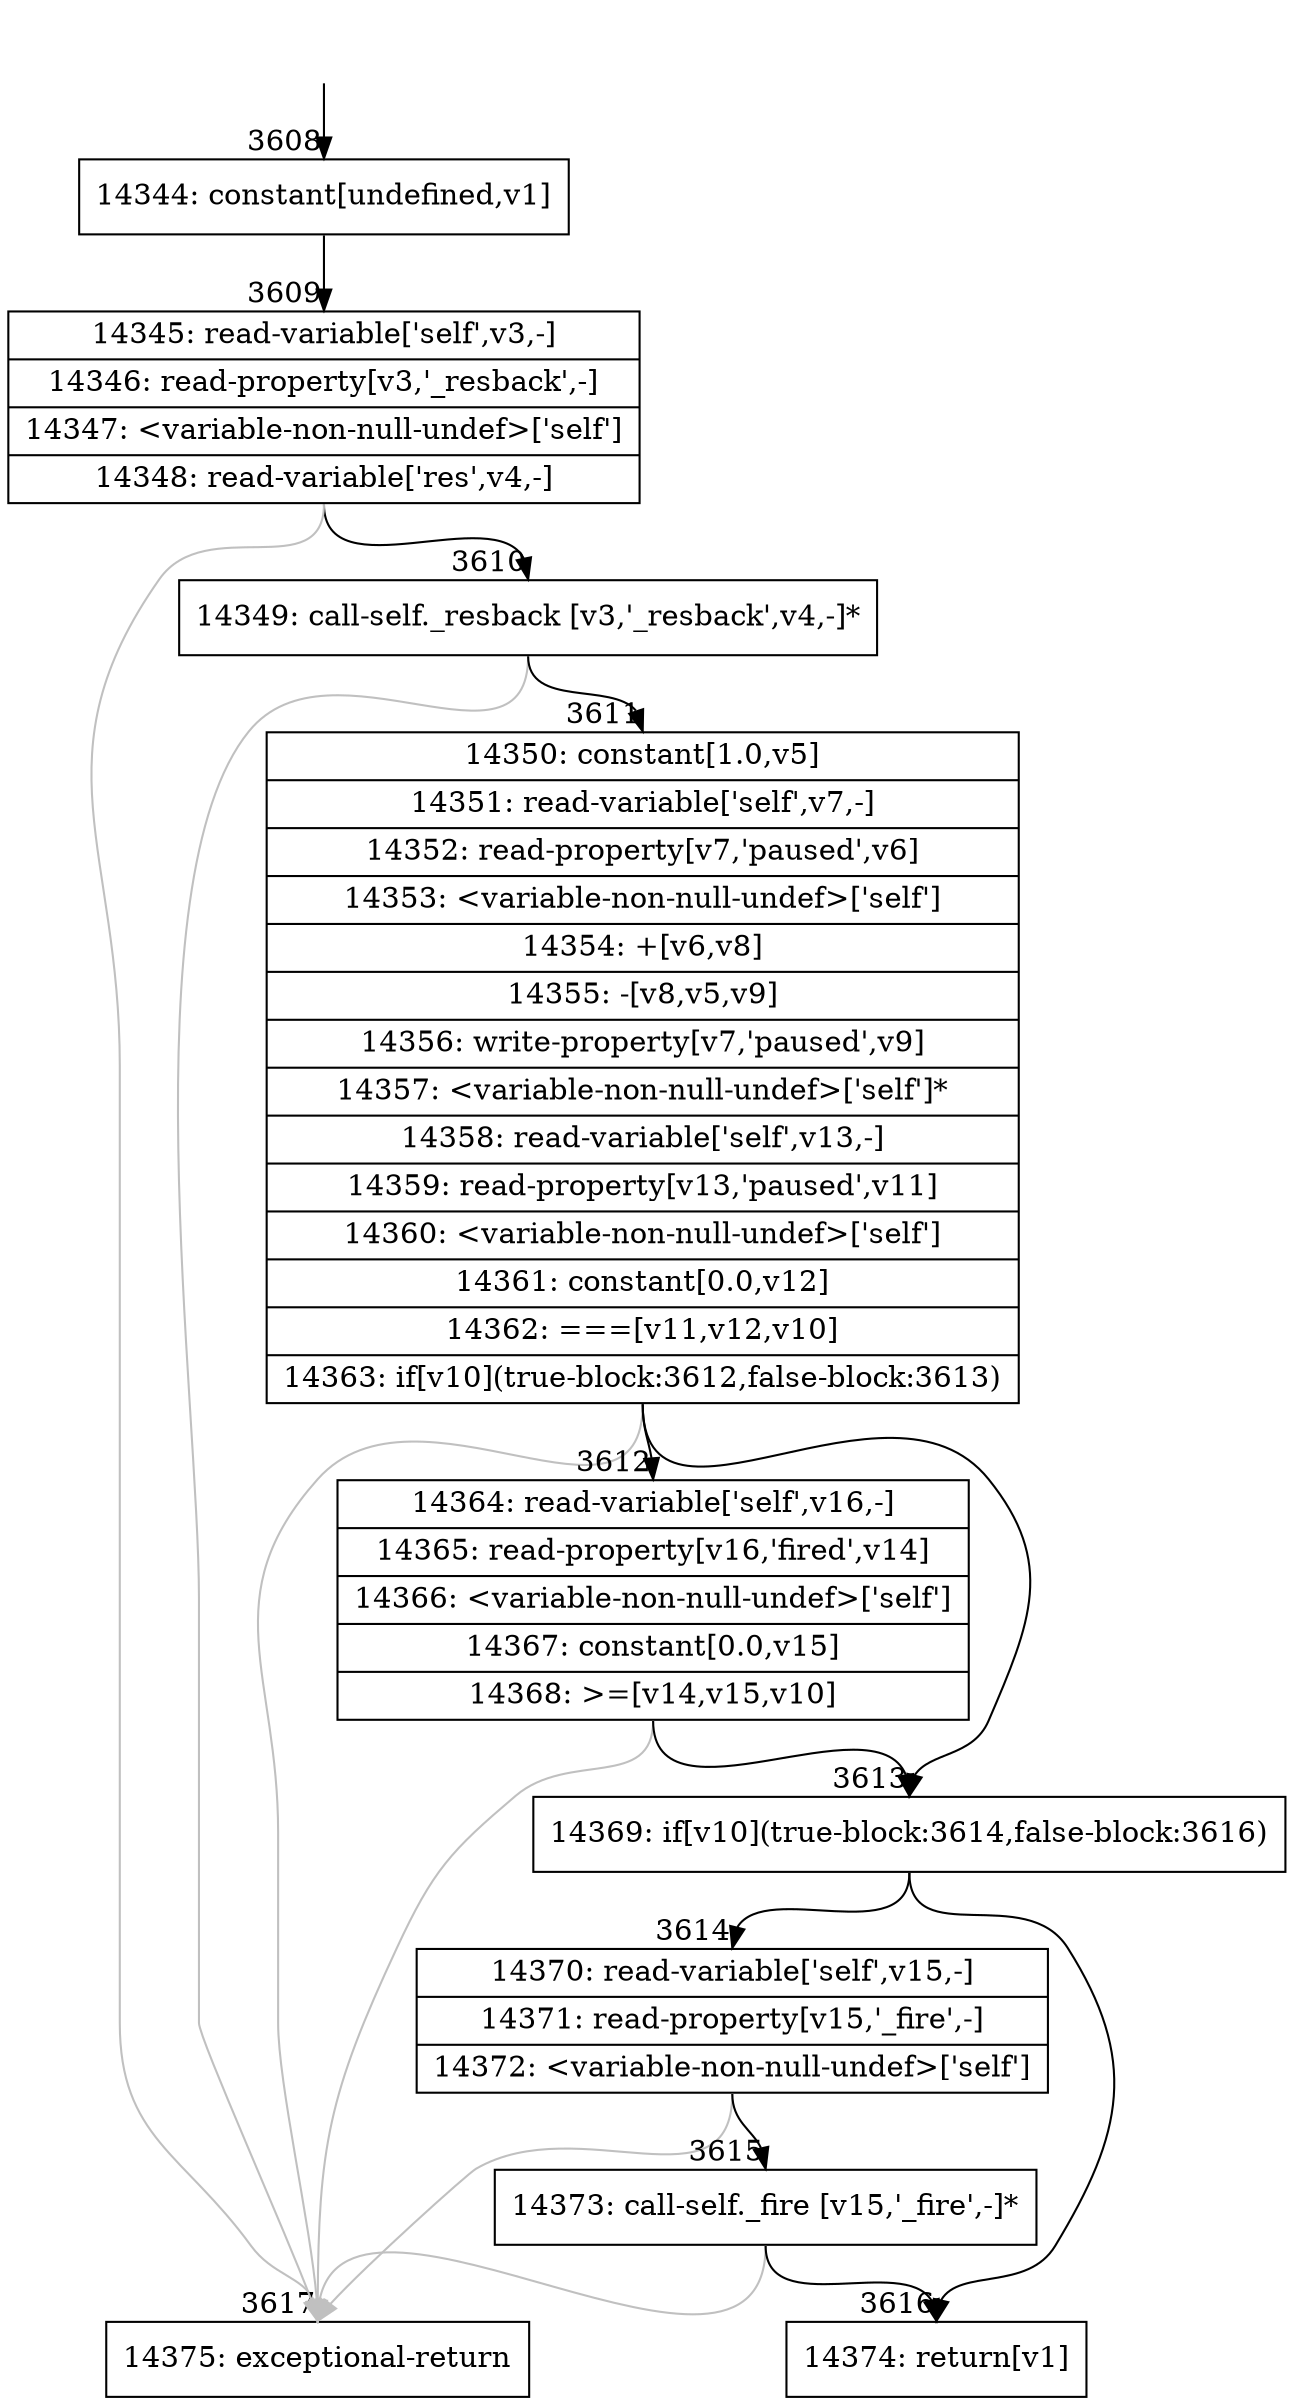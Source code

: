 digraph {
rankdir="TD"
BB_entry273[shape=none,label=""];
BB_entry273 -> BB3608 [tailport=s, headport=n, headlabel="    3608"]
BB3608 [shape=record label="{14344: constant[undefined,v1]}" ] 
BB3608 -> BB3609 [tailport=s, headport=n, headlabel="      3609"]
BB3609 [shape=record label="{14345: read-variable['self',v3,-]|14346: read-property[v3,'_resback',-]|14347: \<variable-non-null-undef\>['self']|14348: read-variable['res',v4,-]}" ] 
BB3609 -> BB3610 [tailport=s, headport=n, headlabel="      3610"]
BB3609 -> BB3617 [tailport=s, headport=n, color=gray, headlabel="      3617"]
BB3610 [shape=record label="{14349: call-self._resback [v3,'_resback',v4,-]*}" ] 
BB3610 -> BB3611 [tailport=s, headport=n, headlabel="      3611"]
BB3610 -> BB3617 [tailport=s, headport=n, color=gray]
BB3611 [shape=record label="{14350: constant[1.0,v5]|14351: read-variable['self',v7,-]|14352: read-property[v7,'paused',v6]|14353: \<variable-non-null-undef\>['self']|14354: +[v6,v8]|14355: -[v8,v5,v9]|14356: write-property[v7,'paused',v9]|14357: \<variable-non-null-undef\>['self']*|14358: read-variable['self',v13,-]|14359: read-property[v13,'paused',v11]|14360: \<variable-non-null-undef\>['self']|14361: constant[0.0,v12]|14362: ===[v11,v12,v10]|14363: if[v10](true-block:3612,false-block:3613)}" ] 
BB3611 -> BB3613 [tailport=s, headport=n, headlabel="      3613"]
BB3611 -> BB3612 [tailport=s, headport=n, headlabel="      3612"]
BB3611 -> BB3617 [tailport=s, headport=n, color=gray]
BB3612 [shape=record label="{14364: read-variable['self',v16,-]|14365: read-property[v16,'fired',v14]|14366: \<variable-non-null-undef\>['self']|14367: constant[0.0,v15]|14368: \>=[v14,v15,v10]}" ] 
BB3612 -> BB3613 [tailport=s, headport=n]
BB3612 -> BB3617 [tailport=s, headport=n, color=gray]
BB3613 [shape=record label="{14369: if[v10](true-block:3614,false-block:3616)}" ] 
BB3613 -> BB3614 [tailport=s, headport=n, headlabel="      3614"]
BB3613 -> BB3616 [tailport=s, headport=n, headlabel="      3616"]
BB3614 [shape=record label="{14370: read-variable['self',v15,-]|14371: read-property[v15,'_fire',-]|14372: \<variable-non-null-undef\>['self']}" ] 
BB3614 -> BB3615 [tailport=s, headport=n, headlabel="      3615"]
BB3614 -> BB3617 [tailport=s, headport=n, color=gray]
BB3615 [shape=record label="{14373: call-self._fire [v15,'_fire',-]*}" ] 
BB3615 -> BB3616 [tailport=s, headport=n]
BB3615 -> BB3617 [tailport=s, headport=n, color=gray]
BB3616 [shape=record label="{14374: return[v1]}" ] 
BB3617 [shape=record label="{14375: exceptional-return}" ] 
//#$~ 2403
}
